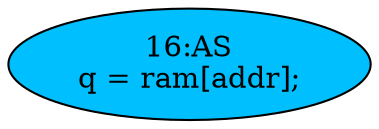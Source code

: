 strict digraph "" {
	node [label="\N"];
	"16:AS"	[ast="<pyverilog.vparser.ast.Assign object at 0x7f271baf0390>",
		def_var="['q']",
		fillcolor=deepskyblue,
		label="16:AS
q = ram[addr];",
		statements="[]",
		style=filled,
		typ=Assign,
		use_var="['ram', 'addr']"];
}
